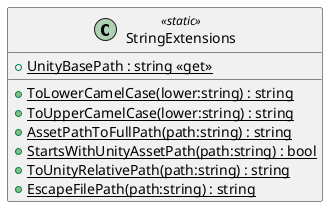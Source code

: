@startuml
class StringExtensions <<static>> {
    + {static} ToLowerCamelCase(lower:string) : string
    + {static} ToUpperCamelCase(lower:string) : string
    + {static} UnityBasePath : string <<get>>
    + {static} AssetPathToFullPath(path:string) : string
    + {static} StartsWithUnityAssetPath(path:string) : bool
    + {static} ToUnityRelativePath(path:string) : string
    + {static} EscapeFilePath(path:string) : string
}
@enduml
